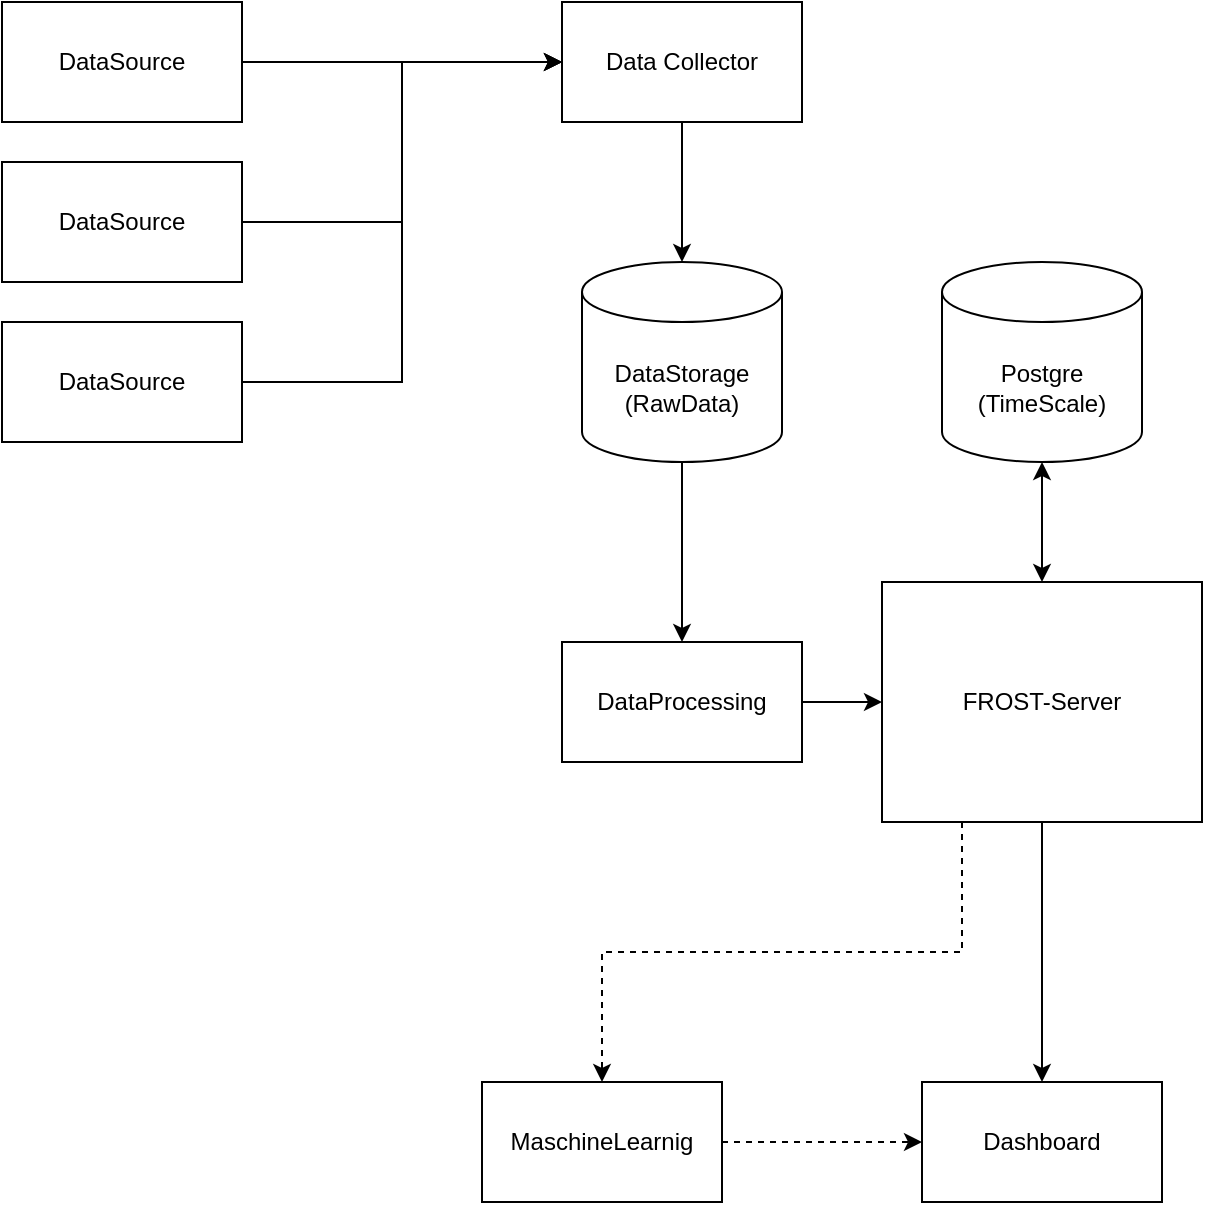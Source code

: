 <mxfile version="24.6.4" type="github">
  <diagram name="Seite-1" id="648JwqbHt4ekxYwXeddu">
    <mxGraphModel dx="1042" dy="727" grid="1" gridSize="10" guides="1" tooltips="1" connect="1" arrows="1" fold="1" page="1" pageScale="1" pageWidth="827" pageHeight="1169" math="0" shadow="0">
      <root>
        <mxCell id="0" />
        <mxCell id="1" parent="0" />
        <mxCell id="SG_8wOSAw9EmdWuPO4M6-6" value="" style="edgeStyle=orthogonalEdgeStyle;rounded=0;orthogonalLoop=1;jettySize=auto;html=1;" edge="1" parent="1" source="SG_8wOSAw9EmdWuPO4M6-1" target="SG_8wOSAw9EmdWuPO4M6-5">
          <mxGeometry relative="1" as="geometry" />
        </mxCell>
        <mxCell id="SG_8wOSAw9EmdWuPO4M6-8" style="edgeStyle=orthogonalEdgeStyle;rounded=0;orthogonalLoop=1;jettySize=auto;html=1;exitX=0.25;exitY=1;exitDx=0;exitDy=0;entryX=0.5;entryY=0;entryDx=0;entryDy=0;dashed=1;" edge="1" parent="1" source="SG_8wOSAw9EmdWuPO4M6-1" target="SG_8wOSAw9EmdWuPO4M6-7">
          <mxGeometry relative="1" as="geometry" />
        </mxCell>
        <mxCell id="SG_8wOSAw9EmdWuPO4M6-1" value="FROST-Server" style="rounded=0;whiteSpace=wrap;html=1;" vertex="1" parent="1">
          <mxGeometry x="470" y="360" width="160" height="120" as="geometry" />
        </mxCell>
        <mxCell id="SG_8wOSAw9EmdWuPO4M6-11" style="edgeStyle=orthogonalEdgeStyle;rounded=0;orthogonalLoop=1;jettySize=auto;html=1;exitX=1;exitY=0.5;exitDx=0;exitDy=0;entryX=0;entryY=0.5;entryDx=0;entryDy=0;" edge="1" parent="1" source="SG_8wOSAw9EmdWuPO4M6-2" target="SG_8wOSAw9EmdWuPO4M6-22">
          <mxGeometry relative="1" as="geometry" />
        </mxCell>
        <mxCell id="SG_8wOSAw9EmdWuPO4M6-2" value="DataSource" style="rounded=0;whiteSpace=wrap;html=1;" vertex="1" parent="1">
          <mxGeometry x="30" y="70" width="120" height="60" as="geometry" />
        </mxCell>
        <mxCell id="SG_8wOSAw9EmdWuPO4M6-3" value="DataSource" style="rounded=0;whiteSpace=wrap;html=1;" vertex="1" parent="1">
          <mxGeometry x="30" y="150" width="120" height="60" as="geometry" />
        </mxCell>
        <mxCell id="SG_8wOSAw9EmdWuPO4M6-20" style="edgeStyle=orthogonalEdgeStyle;rounded=0;orthogonalLoop=1;jettySize=auto;html=1;exitX=1;exitY=0.5;exitDx=0;exitDy=0;entryX=0;entryY=0.5;entryDx=0;entryDy=0;" edge="1" parent="1" source="SG_8wOSAw9EmdWuPO4M6-4" target="SG_8wOSAw9EmdWuPO4M6-22">
          <mxGeometry relative="1" as="geometry">
            <mxPoint x="180" y="170" as="targetPoint" />
          </mxGeometry>
        </mxCell>
        <mxCell id="SG_8wOSAw9EmdWuPO4M6-4" value="DataSource" style="rounded=0;whiteSpace=wrap;html=1;" vertex="1" parent="1">
          <mxGeometry x="30" y="230" width="120" height="60" as="geometry" />
        </mxCell>
        <mxCell id="SG_8wOSAw9EmdWuPO4M6-5" value="Dashboard" style="rounded=0;whiteSpace=wrap;html=1;" vertex="1" parent="1">
          <mxGeometry x="490" y="610" width="120" height="60" as="geometry" />
        </mxCell>
        <mxCell id="SG_8wOSAw9EmdWuPO4M6-9" value="" style="edgeStyle=orthogonalEdgeStyle;rounded=0;orthogonalLoop=1;jettySize=auto;html=1;dashed=1;" edge="1" parent="1" source="SG_8wOSAw9EmdWuPO4M6-7" target="SG_8wOSAw9EmdWuPO4M6-5">
          <mxGeometry relative="1" as="geometry" />
        </mxCell>
        <mxCell id="SG_8wOSAw9EmdWuPO4M6-7" value="MaschineLearnig" style="rounded=0;whiteSpace=wrap;html=1;" vertex="1" parent="1">
          <mxGeometry x="270" y="610" width="120" height="60" as="geometry" />
        </mxCell>
        <mxCell id="SG_8wOSAw9EmdWuPO4M6-10" value="DataProcessing" style="rounded=0;whiteSpace=wrap;html=1;" vertex="1" parent="1">
          <mxGeometry x="310" y="390" width="120" height="60" as="geometry" />
        </mxCell>
        <mxCell id="SG_8wOSAw9EmdWuPO4M6-14" style="edgeStyle=orthogonalEdgeStyle;rounded=0;orthogonalLoop=1;jettySize=auto;html=1;exitX=1;exitY=0.5;exitDx=0;exitDy=0;entryX=0;entryY=0.5;entryDx=0;entryDy=0;" edge="1" parent="1" source="SG_8wOSAw9EmdWuPO4M6-10" target="SG_8wOSAw9EmdWuPO4M6-1">
          <mxGeometry relative="1" as="geometry" />
        </mxCell>
        <mxCell id="SG_8wOSAw9EmdWuPO4M6-17" style="edgeStyle=orthogonalEdgeStyle;rounded=0;orthogonalLoop=1;jettySize=auto;html=1;exitX=0.5;exitY=1;exitDx=0;exitDy=0;exitPerimeter=0;startArrow=classic;startFill=1;" edge="1" parent="1" source="SG_8wOSAw9EmdWuPO4M6-15" target="SG_8wOSAw9EmdWuPO4M6-1">
          <mxGeometry relative="1" as="geometry" />
        </mxCell>
        <mxCell id="SG_8wOSAw9EmdWuPO4M6-15" value="Postgre (TimeScale)" style="shape=cylinder3;whiteSpace=wrap;html=1;boundedLbl=1;backgroundOutline=1;size=15;" vertex="1" parent="1">
          <mxGeometry x="500" y="200" width="100" height="100" as="geometry" />
        </mxCell>
        <mxCell id="SG_8wOSAw9EmdWuPO4M6-21" style="edgeStyle=orthogonalEdgeStyle;rounded=0;orthogonalLoop=1;jettySize=auto;html=1;exitX=0.5;exitY=1;exitDx=0;exitDy=0;exitPerimeter=0;entryX=0.5;entryY=0;entryDx=0;entryDy=0;" edge="1" parent="1" source="SG_8wOSAw9EmdWuPO4M6-18" target="SG_8wOSAw9EmdWuPO4M6-10">
          <mxGeometry relative="1" as="geometry" />
        </mxCell>
        <mxCell id="SG_8wOSAw9EmdWuPO4M6-18" value="DataStorage (RawData)" style="shape=cylinder3;whiteSpace=wrap;html=1;boundedLbl=1;backgroundOutline=1;size=15;" vertex="1" parent="1">
          <mxGeometry x="320" y="200" width="100" height="100" as="geometry" />
        </mxCell>
        <mxCell id="SG_8wOSAw9EmdWuPO4M6-19" style="edgeStyle=orthogonalEdgeStyle;rounded=0;orthogonalLoop=1;jettySize=auto;html=1;exitX=1;exitY=0.5;exitDx=0;exitDy=0;entryX=0;entryY=0.5;entryDx=0;entryDy=0;" edge="1" parent="1" source="SG_8wOSAw9EmdWuPO4M6-3" target="SG_8wOSAw9EmdWuPO4M6-22">
          <mxGeometry relative="1" as="geometry" />
        </mxCell>
        <mxCell id="SG_8wOSAw9EmdWuPO4M6-22" value="Data Collector" style="rounded=0;whiteSpace=wrap;html=1;" vertex="1" parent="1">
          <mxGeometry x="310" y="70" width="120" height="60" as="geometry" />
        </mxCell>
        <mxCell id="SG_8wOSAw9EmdWuPO4M6-23" style="edgeStyle=orthogonalEdgeStyle;rounded=0;orthogonalLoop=1;jettySize=auto;html=1;exitX=0.5;exitY=1;exitDx=0;exitDy=0;entryX=0.5;entryY=0;entryDx=0;entryDy=0;entryPerimeter=0;" edge="1" parent="1" source="SG_8wOSAw9EmdWuPO4M6-22" target="SG_8wOSAw9EmdWuPO4M6-18">
          <mxGeometry relative="1" as="geometry" />
        </mxCell>
      </root>
    </mxGraphModel>
  </diagram>
</mxfile>
